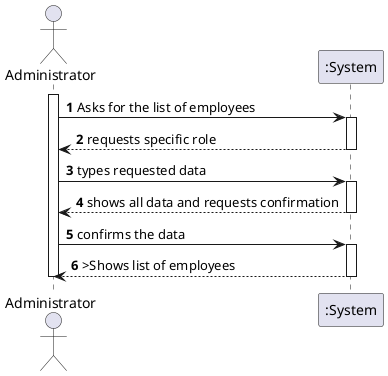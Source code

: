 @startuml
autonumber
actor "Administrator" as OE

activate OE
OE -> ":System" : Asks for the list of employees
activate ":System"
":System" --> OE : requests specific role
deactivate ":System"

OE -> ":System" : types requested data
activate ":System"
":System" --> OE : shows all data and requests confirmation
deactivate ":System"

OE -> ":System" : confirms the data
activate ":System"
":System" --> OE :>Shows list of employees
deactivate ":System"

deactivate OE

@enduml